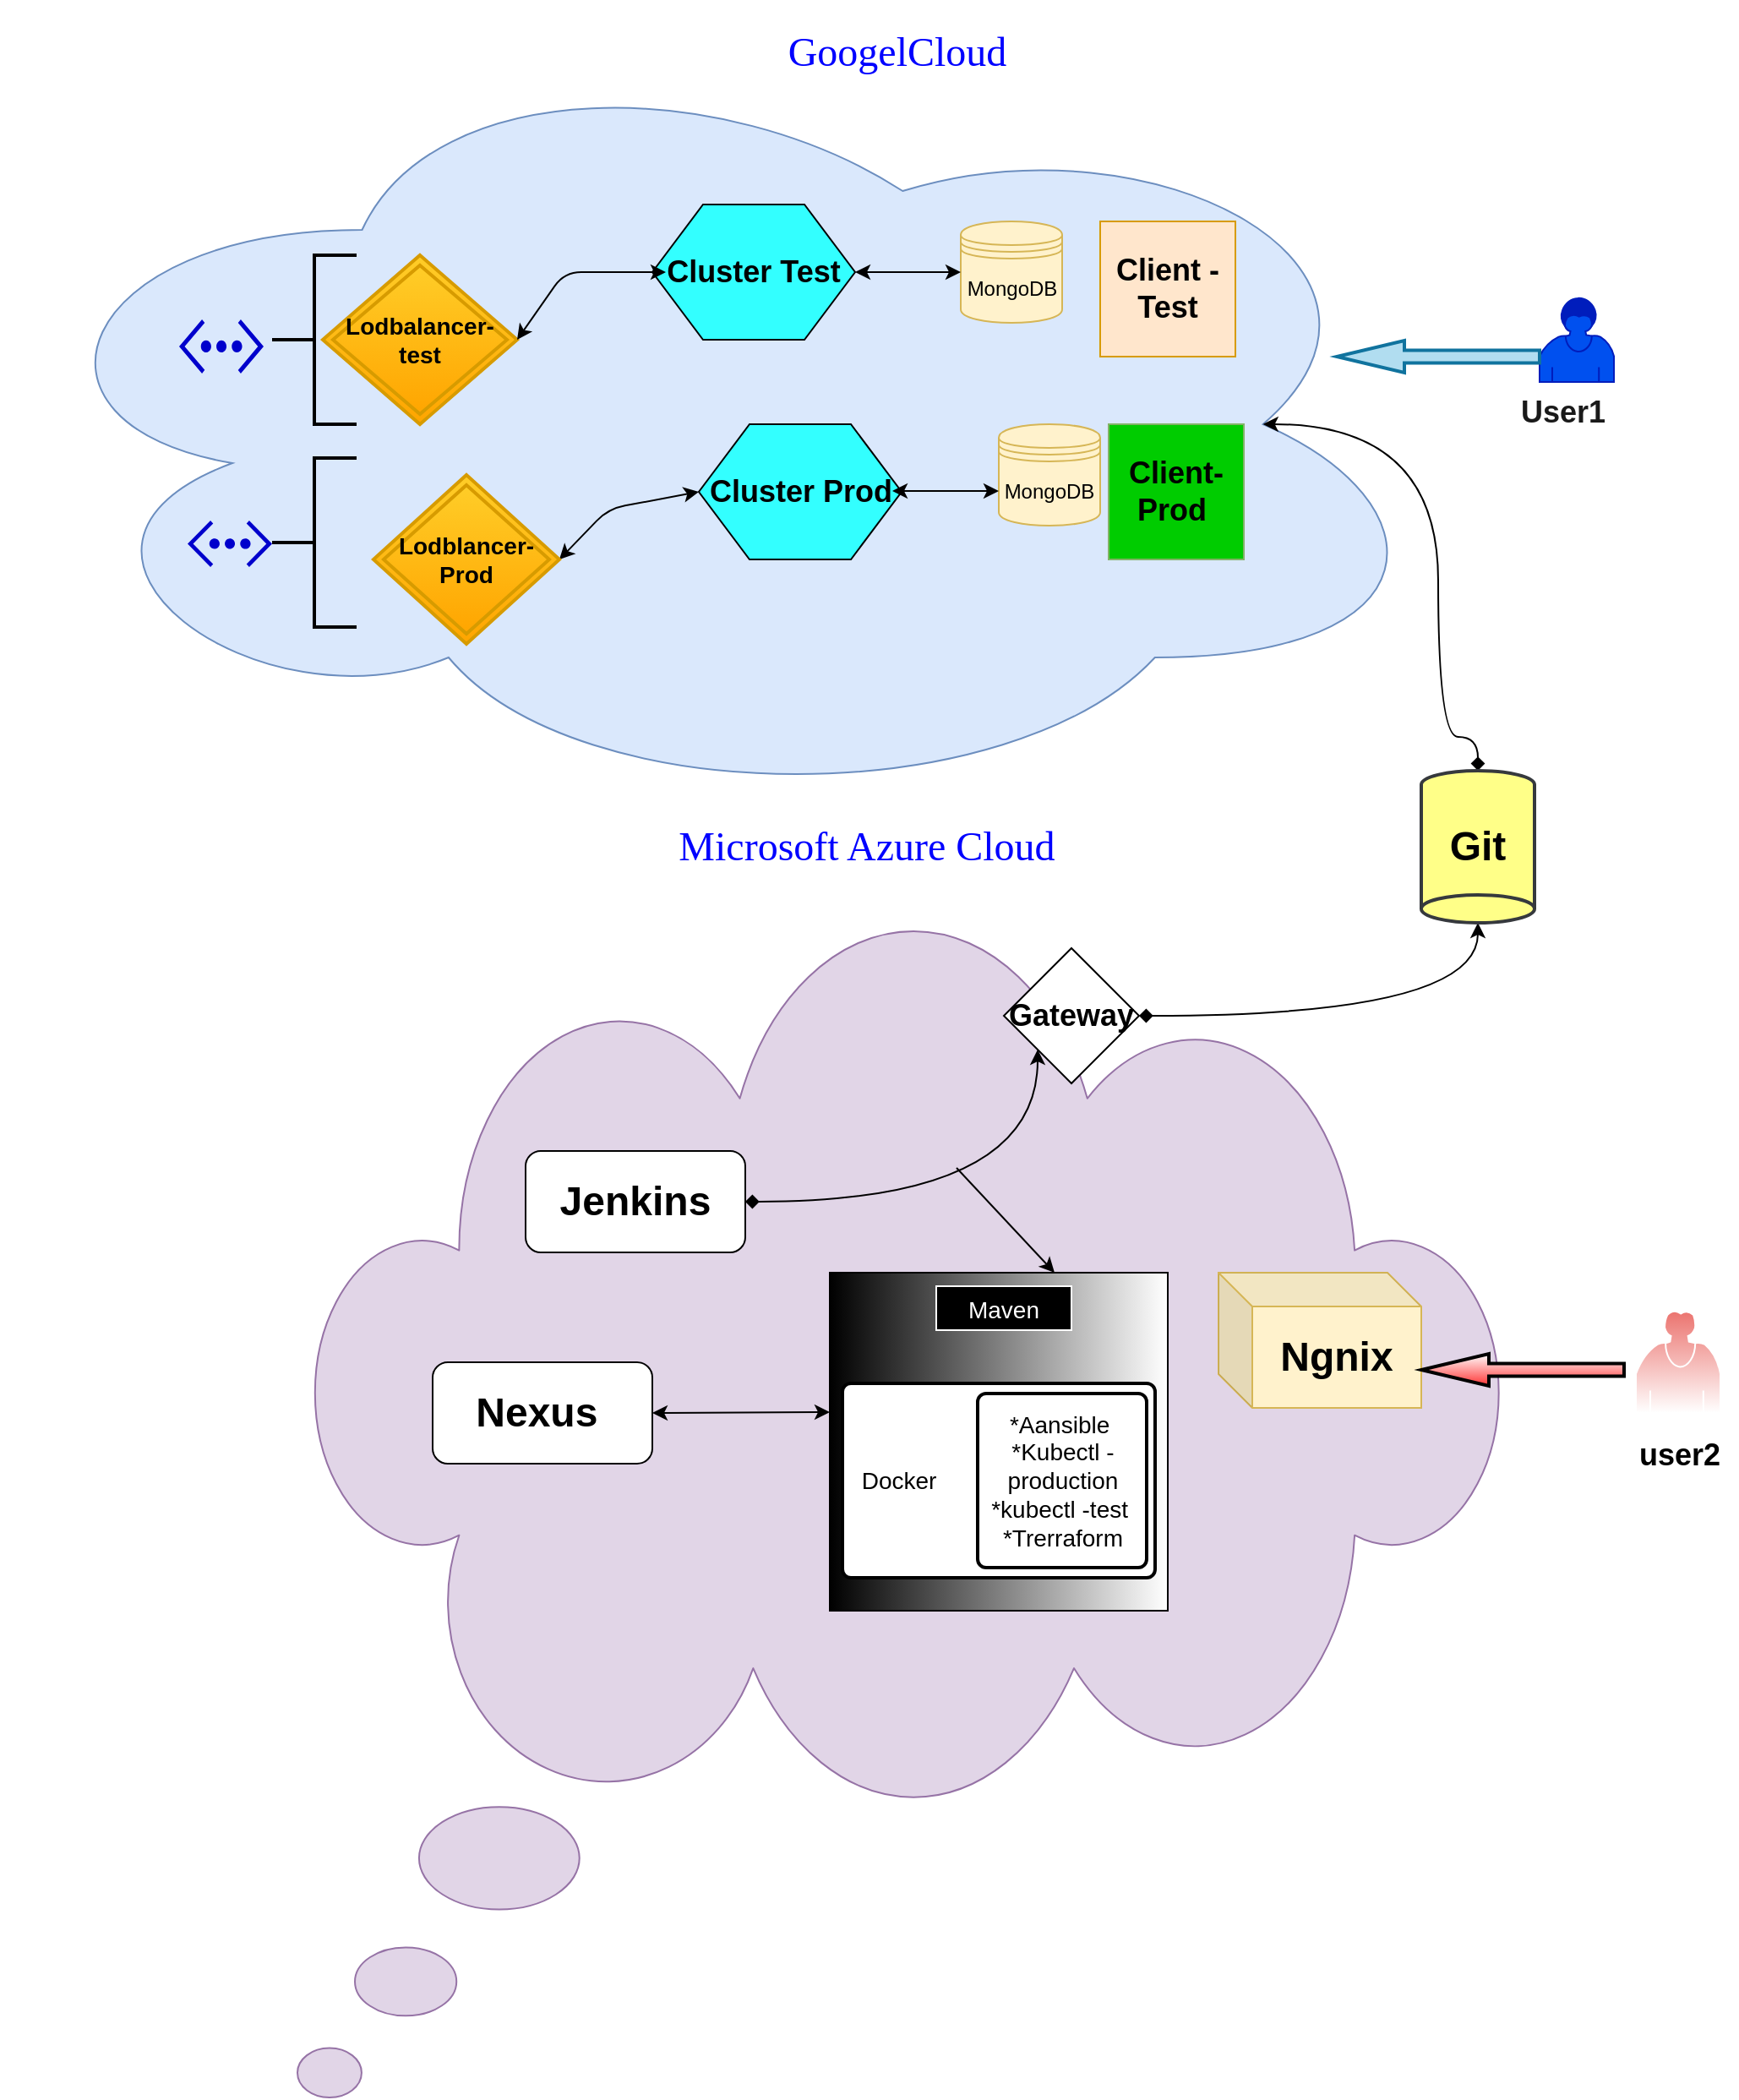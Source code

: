 <mxfile version="10.7.4" type="github"><diagram id="4IK1Um5xhrexqA-xzZzg" name="Page-1"><mxGraphModel dx="1667" dy="403" grid="1" gridSize="10" guides="1" tooltips="1" connect="1" arrows="1" fold="1" page="1" pageScale="1" pageWidth="827" pageHeight="1169" background="#ffffff" math="0" shadow="0"><root><mxCell id="0"/><mxCell id="1" parent="0"/><mxCell id="KvjQatQ64ZEA7-jcn9gX-1" value="" style="ellipse;shape=cloud;whiteSpace=wrap;html=1;fillColor=#dae8fc;strokeColor=#6c8ebf;" parent="1" vertex="1"><mxGeometry x="-140" y="20" width="853" height="460" as="geometry"/></mxCell><mxCell id="ftAkvO0p1ThF50kSwQrO-1" value="&lt;h2&gt;&lt;b&gt;Client -Test&lt;/b&gt;&lt;/h2&gt;" style="whiteSpace=wrap;html=1;aspect=fixed;fillColor=#ffe6cc;strokeColor=#d79b00;" parent="1" vertex="1"><mxGeometry x="510" y="130" width="80" height="80" as="geometry"/></mxCell><mxCell id="ftAkvO0p1ThF50kSwQrO-2" value="&lt;h2&gt;Client-Prod&amp;nbsp;&lt;/h2&gt;" style="whiteSpace=wrap;html=1;aspect=fixed;fillColor=#00CC00;strokeColor=#82b366;" parent="1" vertex="1"><mxGeometry x="515" y="250" width="80" height="80" as="geometry"/></mxCell><mxCell id="ftAkvO0p1ThF50kSwQrO-5" value="&lt;h2&gt;Cluster Test&lt;/h2&gt;" style="shape=hexagon;perimeter=hexagonPerimeter2;whiteSpace=wrap;html=1;fillColor=#33FFFF;" parent="1" vertex="1"><mxGeometry x="245" y="120" width="120" height="80" as="geometry"/></mxCell><mxCell id="ftAkvO0p1ThF50kSwQrO-6" value="&lt;h2&gt;Cluster Prod&lt;/h2&gt;" style="shape=hexagon;perimeter=hexagonPerimeter2;whiteSpace=wrap;html=1;fillColor=#33FFFF;" parent="1" vertex="1"><mxGeometry x="272.5" y="250" width="120" height="80" as="geometry"/></mxCell><mxCell id="ftAkvO0p1ThF50kSwQrO-7" value="MongoDB" style="shape=datastore;whiteSpace=wrap;html=1;fillColor=#fff2cc;strokeColor=#d6b656;" parent="1" vertex="1"><mxGeometry x="427.5" y="130" width="60" height="60" as="geometry"/></mxCell><mxCell id="ftAkvO0p1ThF50kSwQrO-8" value="MongoDB" style="shape=datastore;whiteSpace=wrap;html=1;fillColor=#fff2cc;strokeColor=#d6b656;" parent="1" vertex="1"><mxGeometry x="450" y="250" width="60" height="60" as="geometry"/></mxCell><mxCell id="8HP9Y3z3D3JL5SBLpDQE-4" value="" style="whiteSpace=wrap;html=1;shape=mxgraph.basic.cloud_callout;fillColor=#e1d5e7;strokeColor=#9673a6;" vertex="1" parent="1"><mxGeometry x="35" y="550" width="715" height="690" as="geometry"/></mxCell><mxCell id="8HP9Y3z3D3JL5SBLpDQE-5" value="&lt;h1&gt;&lt;b&gt;Ngnix&lt;/b&gt;&lt;/h1&gt;" style="shape=cube;whiteSpace=wrap;html=1;boundedLbl=1;backgroundOutline=1;darkOpacity=0.05;darkOpacity2=0.1;fillColor=#fff2cc;strokeColor=#d6b656;" vertex="1" parent="1"><mxGeometry x="580" y="752" width="120" height="80" as="geometry"/></mxCell><mxCell id="8HP9Y3z3D3JL5SBLpDQE-6" value="" style="whiteSpace=wrap;html=1;aspect=fixed;gradientColor=#ffffff;gradientDirection=east;fillColor=#000000;" vertex="1" parent="1"><mxGeometry x="350" y="752" width="200" height="200" as="geometry"/></mxCell><mxCell id="8HP9Y3z3D3JL5SBLpDQE-32" style="edgeStyle=orthogonalEdgeStyle;curved=1;orthogonalLoop=1;jettySize=auto;html=1;entryX=0;entryY=1;entryDx=0;entryDy=0;startArrow=diamond;startFill=1;targetPerimeterSpacing=2;fontColor=#FFFFFF;" edge="1" parent="1" source="8HP9Y3z3D3JL5SBLpDQE-7" target="8HP9Y3z3D3JL5SBLpDQE-10"><mxGeometry relative="1" as="geometry"><Array as="points"><mxPoint x="473" y="710"/></Array></mxGeometry></mxCell><mxCell id="8HP9Y3z3D3JL5SBLpDQE-7" value="&lt;h1&gt;&lt;b&gt;Jenkins&lt;/b&gt;&lt;/h1&gt;" style="rounded=1;whiteSpace=wrap;html=1;" vertex="1" parent="1"><mxGeometry x="170" y="680" width="130" height="60" as="geometry"/></mxCell><mxCell id="8HP9Y3z3D3JL5SBLpDQE-8" value="&lt;h1&gt;&lt;b&gt;Nexus&amp;nbsp;&lt;/b&gt;&lt;/h1&gt;" style="rounded=1;whiteSpace=wrap;html=1;" vertex="1" parent="1"><mxGeometry x="115" y="805" width="130" height="60" as="geometry"/></mxCell><mxCell id="8HP9Y3z3D3JL5SBLpDQE-67" style="edgeStyle=orthogonalEdgeStyle;curved=1;orthogonalLoop=1;jettySize=auto;html=1;exitX=1;exitY=0.5;exitDx=0;exitDy=0;entryX=1;entryY=0.5;entryDx=0;entryDy=0;entryPerimeter=0;startArrow=diamond;startFill=1;targetPerimeterSpacing=2;fontColor=#FFFFFF;" edge="1" parent="1" source="8HP9Y3z3D3JL5SBLpDQE-10" target="8HP9Y3z3D3JL5SBLpDQE-65"><mxGeometry relative="1" as="geometry"/></mxCell><mxCell id="8HP9Y3z3D3JL5SBLpDQE-10" value="&lt;h2&gt;&lt;b&gt;Gateway&lt;/b&gt;&lt;/h2&gt;" style="rhombus;whiteSpace=wrap;html=1;" vertex="1" parent="1"><mxGeometry x="453" y="560" width="80" height="80" as="geometry"/></mxCell><mxCell id="8HP9Y3z3D3JL5SBLpDQE-12" value="&lt;h1&gt;&lt;span style=&quot;font-weight: normal&quot;&gt;&lt;font face=&quot;Verdana&quot; color=&quot;#0000ff&quot;&gt;Microsoft Azure Cloud&amp;nbsp;&lt;/font&gt;&lt;/span&gt;&lt;/h1&gt;" style="text;html=1;strokeColor=none;fillColor=none;align=center;verticalAlign=middle;whiteSpace=wrap;rounded=0;" vertex="1" parent="1"><mxGeometry x="235" y="490" width="280" height="20" as="geometry"/></mxCell><mxCell id="8HP9Y3z3D3JL5SBLpDQE-20" value="" style="endArrow=classic;startArrow=classic;html=1;exitX=1;exitY=0.5;exitDx=0;exitDy=0;" edge="1" parent="1" source="8HP9Y3z3D3JL5SBLpDQE-8"><mxGeometry width="50" height="50" relative="1" as="geometry"><mxPoint x="260" y="834.5" as="sourcePoint"/><mxPoint x="350" y="834.5" as="targetPoint"/></mxGeometry></mxCell><mxCell id="8HP9Y3z3D3JL5SBLpDQE-25" value="" style="rounded=1;absoluteArcSize=1;html=1;strokeWidth=2;arcSize=10;fontSize=14;" vertex="1" parent="1"><mxGeometry x="357.5" y="817.5" width="185" height="115" as="geometry"/></mxCell><mxCell id="8HP9Y3z3D3JL5SBLpDQE-26" value="Docker&amp;nbsp;" style="html=1;strokeWidth=2;shape=mxgraph.er.anchor;fontSize=14;whiteSpace=wrap;" vertex="1" parent="8HP9Y3z3D3JL5SBLpDQE-25"><mxGeometry width="70" height="115" as="geometry"/></mxCell><mxCell id="8HP9Y3z3D3JL5SBLpDQE-27" value="*Aansible&amp;nbsp;&lt;br&gt;*Kubectl -&lt;br&gt;production&lt;br&gt;*kubectl -test&amp;nbsp;&lt;br&gt;*Trerraform&lt;br&gt;" style="rounded=1;absoluteArcSize=1;html=1;strokeWidth=2;arcSize=10;fontSize=14;whiteSpace=wrap;points=[];strokeColor=inherit;fillColor=inherit;" vertex="1" parent="8HP9Y3z3D3JL5SBLpDQE-25"><mxGeometry x="80" y="6" width="100" height="103" as="geometry"/></mxCell><mxCell id="8HP9Y3z3D3JL5SBLpDQE-30" value="Maven" style="text;align=center;verticalAlign=middle;spacingLeft=4;spacingRight=4;strokeColor=#FFFFFF;fillColor=#000000;rotatable=0;points=[[0,0.5],[1,0.5]];portConstraint=eastwest;fontSize=14;fontColor=#FFFFFF;" vertex="1" parent="1"><mxGeometry x="413" y="760" width="80" height="26" as="geometry"/></mxCell><mxCell id="8HP9Y3z3D3JL5SBLpDQE-35" value="" style="endArrow=classic;html=1;fontColor=#FFFFFF;entryX=0.665;entryY=0;entryDx=0;entryDy=0;entryPerimeter=0;" edge="1" parent="1" target="8HP9Y3z3D3JL5SBLpDQE-6"><mxGeometry width="50" height="50" relative="1" as="geometry"><mxPoint x="425" y="690" as="sourcePoint"/><mxPoint x="475" y="685" as="targetPoint"/></mxGeometry></mxCell><mxCell id="8HP9Y3z3D3JL5SBLpDQE-36" value="" style="shape=mxgraph.bpmn.user_task;html=1;outlineConnect=0;strokeColor=#FFFFFF;fillColor=#EA6B66;gradientColor=#ffffff;fontColor=#FFFFFF;" vertex="1" parent="1"><mxGeometry x="827" y="759" width="50" height="76" as="geometry"/></mxCell><mxCell id="8HP9Y3z3D3JL5SBLpDQE-37" value="" style="verticalLabelPosition=bottom;verticalAlign=top;html=1;strokeWidth=2;shape=mxgraph.arrows2.arrow;dy=0.6;dx=40;notch=0;fillColor=#FF3333;gradientColor=#ffffff;fontColor=#FFFFFF;shadow=0;direction=west;" vertex="1" parent="1"><mxGeometry x="700" y="800" width="120" height="19" as="geometry"/></mxCell><mxCell id="8HP9Y3z3D3JL5SBLpDQE-38" value="&lt;h2&gt;&lt;font color=&quot;#000000&quot;&gt;&lt;b&gt;user2&lt;/b&gt;&lt;/font&gt;&lt;/h2&gt;&lt;font color=&quot;#000000&quot;&gt;&lt;br&gt;&lt;/font&gt;" style="text;html=1;resizable=0;points=[];autosize=1;align=left;verticalAlign=top;spacingTop=-4;fontColor=#FFFFFF;" vertex="1" parent="1"><mxGeometry x="827" y="832" width="60" height="60" as="geometry"/></mxCell><mxCell id="8HP9Y3z3D3JL5SBLpDQE-39" value="" style="endArrow=classic;startArrow=classic;html=1;fontColor=#FFFFFF;entryX=0;entryY=0.5;entryDx=0;entryDy=0;exitX=1;exitY=0.5;exitDx=0;exitDy=0;" edge="1" parent="1" source="ftAkvO0p1ThF50kSwQrO-5" target="ftAkvO0p1ThF50kSwQrO-7"><mxGeometry width="50" height="50" relative="1" as="geometry"><mxPoint x="367.5" y="175" as="sourcePoint"/><mxPoint x="417.5" y="125" as="targetPoint"/><Array as="points"><mxPoint x="368" y="160"/></Array></mxGeometry></mxCell><mxCell id="8HP9Y3z3D3JL5SBLpDQE-42" value="" style="endArrow=classic;startArrow=classic;html=1;fontColor=#FFFFFF;entryX=0;entryY=0.5;entryDx=0;entryDy=0;exitX=1;exitY=0.5;exitDx=0;exitDy=0;" edge="1" parent="1"><mxGeometry width="50" height="50" relative="1" as="geometry"><mxPoint x="387" y="289.5" as="sourcePoint"/><mxPoint x="450" y="289.5" as="targetPoint"/><Array as="points"><mxPoint x="390" y="289.5"/></Array></mxGeometry></mxCell><mxCell id="8HP9Y3z3D3JL5SBLpDQE-55" value="&lt;h4&gt;Lodbalancer-test&lt;/h4&gt;" style="shape=rhombus;double=1;strokeWidth=2;fontSize=17;perimeter=rhombusPerimeter;whiteSpace=wrap;html=1;align=center;fontSize=14;shadow=0;fillColor=#ffcd28;gradientColor=#ffa500;strokeColor=#d79b00;" vertex="1" parent="1"><mxGeometry x="50" y="150" width="115" height="100" as="geometry"/></mxCell><mxCell id="8HP9Y3z3D3JL5SBLpDQE-56" value="" style="endArrow=classic;startArrow=classic;html=1;fontColor=#FFFFFF;entryX=0;entryY=0.5;entryDx=0;entryDy=0;exitX=1;exitY=0.5;exitDx=0;exitDy=0;" edge="1" parent="1" source="8HP9Y3z3D3JL5SBLpDQE-55"><mxGeometry width="50" height="50" relative="1" as="geometry"><mxPoint x="190" y="160" as="sourcePoint"/><mxPoint x="253" y="160" as="targetPoint"/><Array as="points"><mxPoint x="193" y="160"/></Array></mxGeometry></mxCell><mxCell id="8HP9Y3z3D3JL5SBLpDQE-57" value="" style="endArrow=classic;startArrow=classic;html=1;fontColor=#FFFFFF;entryX=0;entryY=0.5;entryDx=0;entryDy=0;exitX=1;exitY=0.5;exitDx=0;exitDy=0;" edge="1" parent="1" source="8HP9Y3z3D3JL5SBLpDQE-58" target="ftAkvO0p1ThF50kSwQrO-6"><mxGeometry width="50" height="50" relative="1" as="geometry"><mxPoint x="191" y="320" as="sourcePoint"/><mxPoint x="279" y="300" as="targetPoint"/><Array as="points"><mxPoint x="219" y="300"/></Array></mxGeometry></mxCell><mxCell id="8HP9Y3z3D3JL5SBLpDQE-58" value="&lt;h4&gt;Lodblancer-Prod&lt;/h4&gt;" style="shape=rhombus;double=1;strokeWidth=2;fontSize=17;perimeter=rhombusPerimeter;whiteSpace=wrap;html=1;align=center;fontSize=14;shadow=0;fillColor=#ffcd28;gradientColor=#ffa500;strokeColor=#d79b00;" vertex="1" parent="1"><mxGeometry x="80" y="280" width="110" height="100" as="geometry"/></mxCell><mxCell id="8HP9Y3z3D3JL5SBLpDQE-61" value="" style="shape=mxgraph.bpmn.user_task;html=1;outlineConnect=0;shadow=0;strokeColor=#001DBC;fillColor=#0050ef;fontColor=#ffffff;" vertex="1" parent="1"><mxGeometry x="770" y="175" width="44" height="50" as="geometry"/></mxCell><mxCell id="8HP9Y3z3D3JL5SBLpDQE-62" value="&lt;h2&gt;&lt;font color=&quot;#1a1a1a&quot;&gt;User1&lt;/font&gt;&lt;/h2&gt;" style="text;html=1;resizable=0;points=[];autosize=1;align=left;verticalAlign=top;spacingTop=-4;fontColor=#FFFFFF;" vertex="1" parent="1"><mxGeometry x="757" y="215" width="70" height="50" as="geometry"/></mxCell><mxCell id="8HP9Y3z3D3JL5SBLpDQE-63" value="&lt;h1&gt;&lt;span style=&quot;font-weight: normal&quot;&gt;&lt;font face=&quot;Verdana&quot; color=&quot;#0000ff&quot;&gt;GoogelCloud&amp;nbsp;&lt;/font&gt;&lt;/span&gt;&lt;/h1&gt;" style="text;html=1;strokeColor=none;fillColor=none;align=center;verticalAlign=middle;whiteSpace=wrap;rounded=0;" vertex="1" parent="1"><mxGeometry x="252.5" y="20" width="280" height="20" as="geometry"/></mxCell><mxCell id="8HP9Y3z3D3JL5SBLpDQE-64" value="" style="verticalLabelPosition=bottom;verticalAlign=top;html=1;strokeWidth=2;shape=mxgraph.arrows2.arrow;dy=0.6;dx=40;notch=0;fillColor=#b1ddf0;shadow=0;direction=west;strokeColor=#10739e;" vertex="1" parent="1"><mxGeometry x="650" y="200.5" width="120" height="19" as="geometry"/></mxCell><mxCell id="8HP9Y3z3D3JL5SBLpDQE-68" style="edgeStyle=orthogonalEdgeStyle;curved=1;orthogonalLoop=1;jettySize=auto;html=1;exitX=0;exitY=0.5;exitDx=0;exitDy=0;exitPerimeter=0;entryX=0.875;entryY=0.5;entryDx=0;entryDy=0;entryPerimeter=0;startArrow=diamond;startFill=1;targetPerimeterSpacing=2;fontColor=#FFFFFF;" edge="1" parent="1" source="8HP9Y3z3D3JL5SBLpDQE-65" target="KvjQatQ64ZEA7-jcn9gX-1"><mxGeometry relative="1" as="geometry"><Array as="points"><mxPoint x="734" y="435"/><mxPoint x="710" y="435"/><mxPoint x="710" y="250"/></Array></mxGeometry></mxCell><mxCell id="8HP9Y3z3D3JL5SBLpDQE-65" value="&lt;h1&gt;&lt;b&gt;Git&lt;/b&gt;&lt;/h1&gt;" style="strokeWidth=2;html=1;shape=mxgraph.flowchart.direct_data;whiteSpace=wrap;shadow=0;fillColor=#ffff88;rotation=0;direction=south;strokeColor=#36393d;" vertex="1" parent="1"><mxGeometry x="700" y="455" width="67" height="90" as="geometry"/></mxCell><mxCell id="8HP9Y3z3D3JL5SBLpDQE-69" value="" style="strokeWidth=2;html=1;shape=mxgraph.flowchart.annotation_2;align=left;pointerEvents=1;shadow=0;fillColor=#1A1A1A;gradientColor=#ffffff;fontColor=#FFFFFF;" vertex="1" parent="1"><mxGeometry x="20" y="150" width="50" height="100" as="geometry"/></mxCell><mxCell id="8HP9Y3z3D3JL5SBLpDQE-71" value="" style="strokeWidth=2;html=1;shape=mxgraph.flowchart.annotation_2;align=left;pointerEvents=1;shadow=0;fillColor=#1A1A1A;gradientColor=#ffffff;fontColor=#FFFFFF;" vertex="1" parent="1"><mxGeometry x="20" y="270" width="50" height="100" as="geometry"/></mxCell><mxCell id="8HP9Y3z3D3JL5SBLpDQE-72" value="" style="verticalLabelPosition=bottom;html=1;verticalAlign=top;align=center;strokeColor=none;fillColor=#0000CC;shape=mxgraph.azure.virtual_network;pointerEvents=1;shadow=0;fontColor=#FFFFFF;" vertex="1" parent="1"><mxGeometry x="-35" y="188" width="50" height="32" as="geometry"/></mxCell><mxCell id="8HP9Y3z3D3JL5SBLpDQE-73" value="" style="verticalLabelPosition=bottom;html=1;verticalAlign=top;align=center;strokeColor=none;fillColor=#0000CC;shape=mxgraph.azure.virtual_network;pointerEvents=1;shadow=0;fontColor=#FFFFFF;" vertex="1" parent="1"><mxGeometry x="-30" y="307" width="50" height="27.5" as="geometry"/></mxCell></root></mxGraphModel></diagram><diagram id="UwQi1W9pHYQSs_V9BIVv" name="Page-2"><mxGraphModel dx="1044" dy="452" grid="1" gridSize="10" guides="1" tooltips="1" connect="1" arrows="1" fold="1" page="1" pageScale="1" pageWidth="827" pageHeight="1169" math="0" shadow="0"><root><mxCell id="HChpp5ueUXD_LnC0vqjz-0"/><mxCell id="HChpp5ueUXD_LnC0vqjz-1" parent="HChpp5ueUXD_LnC0vqjz-0"/></root></mxGraphModel></diagram></mxfile>